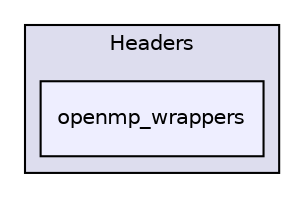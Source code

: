 digraph "lib/Headers/openmp_wrappers" {
  bgcolor=transparent;
  compound=true
  node [ fontsize="10", fontname="Helvetica"];
  edge [ labelfontsize="10", labelfontname="Helvetica"];
  subgraph clusterdir_32af269ab941e393bd1c05d50cd12728 {
    graph [ bgcolor="#ddddee", pencolor="black", label="Headers" fontname="Helvetica", fontsize="10", URL="dir_32af269ab941e393bd1c05d50cd12728.html"]
  dir_2bb5fb846478fcb20b55baa11328c371 [shape=box, label="openmp_wrappers", style="filled", fillcolor="#eeeeff", pencolor="black", URL="dir_2bb5fb846478fcb20b55baa11328c371.html"];
  }
}
